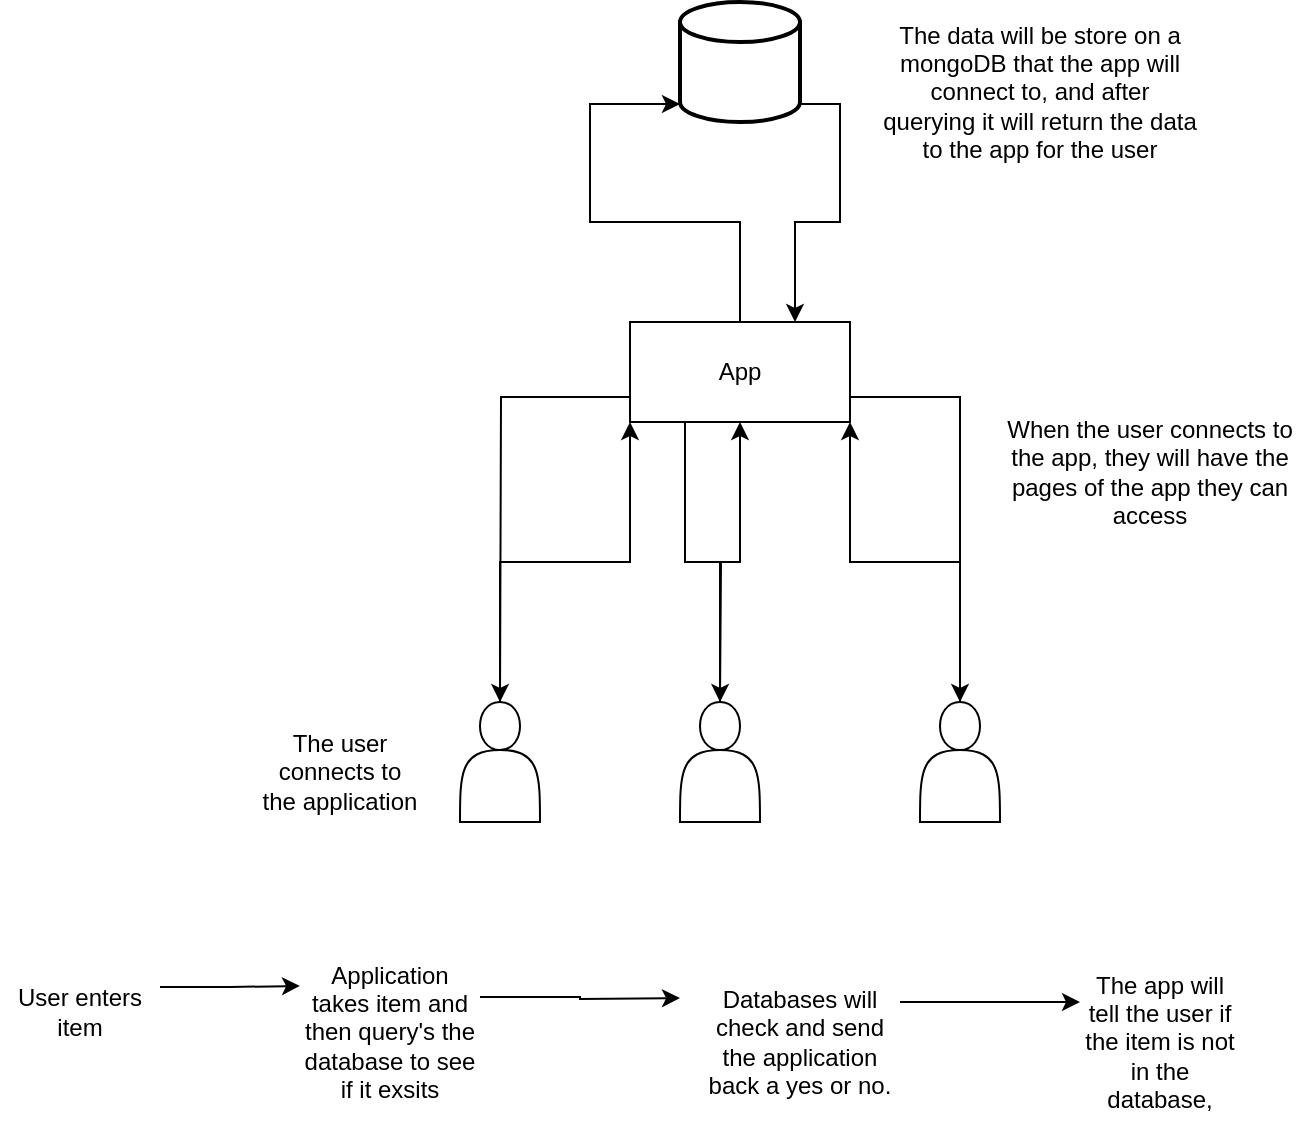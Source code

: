 <mxfile version="23.1.4" type="device">
  <diagram name="Page-1" id="gINBaxE9Tlw3zWZqXhgz">
    <mxGraphModel dx="1445" dy="836" grid="1" gridSize="10" guides="1" tooltips="1" connect="1" arrows="1" fold="1" page="1" pageScale="1" pageWidth="850" pageHeight="1100" math="0" shadow="0">
      <root>
        <mxCell id="0" />
        <mxCell id="1" parent="0" />
        <mxCell id="UUn8Jmd5jtuTq1x6FG5Z-7" style="edgeStyle=orthogonalEdgeStyle;rounded=0;orthogonalLoop=1;jettySize=auto;html=1;exitX=0.5;exitY=0;exitDx=0;exitDy=0;entryX=0;entryY=1;entryDx=0;entryDy=0;" edge="1" parent="1" source="UUn8Jmd5jtuTq1x6FG5Z-2" target="UUn8Jmd5jtuTq1x6FG5Z-4">
          <mxGeometry relative="1" as="geometry" />
        </mxCell>
        <mxCell id="UUn8Jmd5jtuTq1x6FG5Z-2" value="" style="shape=actor;whiteSpace=wrap;html=1;" vertex="1" parent="1">
          <mxGeometry x="250" y="470" width="40" height="60" as="geometry" />
        </mxCell>
        <mxCell id="UUn8Jmd5jtuTq1x6FG5Z-11" style="edgeStyle=orthogonalEdgeStyle;rounded=0;orthogonalLoop=1;jettySize=auto;html=1;exitX=1;exitY=0.85;exitDx=0;exitDy=0;exitPerimeter=0;entryX=0.75;entryY=0;entryDx=0;entryDy=0;" edge="1" parent="1" source="UUn8Jmd5jtuTq1x6FG5Z-3" target="UUn8Jmd5jtuTq1x6FG5Z-4">
          <mxGeometry relative="1" as="geometry" />
        </mxCell>
        <mxCell id="UUn8Jmd5jtuTq1x6FG5Z-3" value="" style="strokeWidth=2;html=1;shape=mxgraph.flowchart.database;whiteSpace=wrap;" vertex="1" parent="1">
          <mxGeometry x="360" y="120" width="60" height="60" as="geometry" />
        </mxCell>
        <mxCell id="UUn8Jmd5jtuTq1x6FG5Z-12" style="edgeStyle=orthogonalEdgeStyle;rounded=0;orthogonalLoop=1;jettySize=auto;html=1;exitX=0;exitY=0.75;exitDx=0;exitDy=0;" edge="1" parent="1" source="UUn8Jmd5jtuTq1x6FG5Z-4">
          <mxGeometry relative="1" as="geometry">
            <mxPoint x="270" y="470" as="targetPoint" />
          </mxGeometry>
        </mxCell>
        <mxCell id="UUn8Jmd5jtuTq1x6FG5Z-13" style="edgeStyle=orthogonalEdgeStyle;rounded=0;orthogonalLoop=1;jettySize=auto;html=1;exitX=0.25;exitY=1;exitDx=0;exitDy=0;" edge="1" parent="1" source="UUn8Jmd5jtuTq1x6FG5Z-4">
          <mxGeometry relative="1" as="geometry">
            <mxPoint x="380" y="470" as="targetPoint" />
          </mxGeometry>
        </mxCell>
        <mxCell id="UUn8Jmd5jtuTq1x6FG5Z-14" style="edgeStyle=orthogonalEdgeStyle;rounded=0;orthogonalLoop=1;jettySize=auto;html=1;exitX=1;exitY=0.75;exitDx=0;exitDy=0;entryX=0.5;entryY=0;entryDx=0;entryDy=0;" edge="1" parent="1" source="UUn8Jmd5jtuTq1x6FG5Z-4" target="UUn8Jmd5jtuTq1x6FG5Z-6">
          <mxGeometry relative="1" as="geometry" />
        </mxCell>
        <mxCell id="UUn8Jmd5jtuTq1x6FG5Z-4" value="App" style="html=1;whiteSpace=wrap;" vertex="1" parent="1">
          <mxGeometry x="335" y="280" width="110" height="50" as="geometry" />
        </mxCell>
        <mxCell id="UUn8Jmd5jtuTq1x6FG5Z-8" style="edgeStyle=orthogonalEdgeStyle;rounded=0;orthogonalLoop=1;jettySize=auto;html=1;exitX=0.5;exitY=0;exitDx=0;exitDy=0;entryX=0.5;entryY=1;entryDx=0;entryDy=0;" edge="1" parent="1" source="UUn8Jmd5jtuTq1x6FG5Z-5" target="UUn8Jmd5jtuTq1x6FG5Z-4">
          <mxGeometry relative="1" as="geometry" />
        </mxCell>
        <mxCell id="UUn8Jmd5jtuTq1x6FG5Z-5" value="" style="shape=actor;whiteSpace=wrap;html=1;" vertex="1" parent="1">
          <mxGeometry x="360" y="470" width="40" height="60" as="geometry" />
        </mxCell>
        <mxCell id="UUn8Jmd5jtuTq1x6FG5Z-9" style="edgeStyle=orthogonalEdgeStyle;rounded=0;orthogonalLoop=1;jettySize=auto;html=1;exitX=0.5;exitY=0;exitDx=0;exitDy=0;entryX=1;entryY=1;entryDx=0;entryDy=0;" edge="1" parent="1" source="UUn8Jmd5jtuTq1x6FG5Z-6" target="UUn8Jmd5jtuTq1x6FG5Z-4">
          <mxGeometry relative="1" as="geometry" />
        </mxCell>
        <mxCell id="UUn8Jmd5jtuTq1x6FG5Z-6" value="" style="shape=actor;whiteSpace=wrap;html=1;" vertex="1" parent="1">
          <mxGeometry x="480" y="470" width="40" height="60" as="geometry" />
        </mxCell>
        <mxCell id="UUn8Jmd5jtuTq1x6FG5Z-10" style="edgeStyle=orthogonalEdgeStyle;rounded=0;orthogonalLoop=1;jettySize=auto;html=1;exitX=0.5;exitY=0;exitDx=0;exitDy=0;entryX=0;entryY=0.85;entryDx=0;entryDy=0;entryPerimeter=0;" edge="1" parent="1" source="UUn8Jmd5jtuTq1x6FG5Z-4" target="UUn8Jmd5jtuTq1x6FG5Z-3">
          <mxGeometry relative="1" as="geometry" />
        </mxCell>
        <mxCell id="UUn8Jmd5jtuTq1x6FG5Z-15" value="The user connects to the application" style="text;html=1;align=center;verticalAlign=middle;whiteSpace=wrap;rounded=0;" vertex="1" parent="1">
          <mxGeometry x="150" y="460" width="80" height="90" as="geometry" />
        </mxCell>
        <mxCell id="UUn8Jmd5jtuTq1x6FG5Z-16" value="When the user connects to the app, they will have the pages of the app they can access " style="text;html=1;align=center;verticalAlign=middle;whiteSpace=wrap;rounded=0;" vertex="1" parent="1">
          <mxGeometry x="520" y="290" width="150" height="130" as="geometry" />
        </mxCell>
        <mxCell id="UUn8Jmd5jtuTq1x6FG5Z-17" value="The data will be store on a mongoDB that the app will connect to, and after querying it will return the data to the app for the user" style="text;html=1;align=center;verticalAlign=middle;whiteSpace=wrap;rounded=0;" vertex="1" parent="1">
          <mxGeometry x="460" y="120" width="160" height="90" as="geometry" />
        </mxCell>
        <mxCell id="UUn8Jmd5jtuTq1x6FG5Z-19" value="User enters item" style="text;html=1;align=center;verticalAlign=middle;whiteSpace=wrap;rounded=0;" vertex="1" parent="1">
          <mxGeometry x="20" y="600" width="80" height="50" as="geometry" />
        </mxCell>
        <mxCell id="UUn8Jmd5jtuTq1x6FG5Z-24" style="edgeStyle=orthogonalEdgeStyle;rounded=0;orthogonalLoop=1;jettySize=auto;html=1;exitX=1;exitY=0.25;exitDx=0;exitDy=0;" edge="1" parent="1" source="UUn8Jmd5jtuTq1x6FG5Z-20">
          <mxGeometry relative="1" as="geometry">
            <mxPoint x="360" y="618" as="targetPoint" />
          </mxGeometry>
        </mxCell>
        <mxCell id="UUn8Jmd5jtuTq1x6FG5Z-20" value="Application takes item and then query&#39;s the database to see if it exsits" style="text;html=1;align=center;verticalAlign=middle;whiteSpace=wrap;rounded=0;" vertex="1" parent="1">
          <mxGeometry x="170" y="600" width="90" height="70" as="geometry" />
        </mxCell>
        <mxCell id="UUn8Jmd5jtuTq1x6FG5Z-25" style="edgeStyle=orthogonalEdgeStyle;rounded=0;orthogonalLoop=1;jettySize=auto;html=1;exitX=1;exitY=0.25;exitDx=0;exitDy=0;entryX=0;entryY=0.25;entryDx=0;entryDy=0;" edge="1" parent="1" source="UUn8Jmd5jtuTq1x6FG5Z-21" target="UUn8Jmd5jtuTq1x6FG5Z-22">
          <mxGeometry relative="1" as="geometry" />
        </mxCell>
        <mxCell id="UUn8Jmd5jtuTq1x6FG5Z-21" value="Databases will check and send the application back a yes or no. " style="text;html=1;align=center;verticalAlign=middle;whiteSpace=wrap;rounded=0;" vertex="1" parent="1">
          <mxGeometry x="370" y="600" width="100" height="80" as="geometry" />
        </mxCell>
        <mxCell id="UUn8Jmd5jtuTq1x6FG5Z-22" value="The app will tell the user if the item is not in the database, " style="text;html=1;align=center;verticalAlign=middle;whiteSpace=wrap;rounded=0;" vertex="1" parent="1">
          <mxGeometry x="560" y="600" width="80" height="80" as="geometry" />
        </mxCell>
        <mxCell id="UUn8Jmd5jtuTq1x6FG5Z-23" style="edgeStyle=orthogonalEdgeStyle;rounded=0;orthogonalLoop=1;jettySize=auto;html=1;exitX=1;exitY=0.25;exitDx=0;exitDy=0;entryX=0;entryY=0.171;entryDx=0;entryDy=0;entryPerimeter=0;" edge="1" parent="1" source="UUn8Jmd5jtuTq1x6FG5Z-19" target="UUn8Jmd5jtuTq1x6FG5Z-20">
          <mxGeometry relative="1" as="geometry" />
        </mxCell>
      </root>
    </mxGraphModel>
  </diagram>
</mxfile>
